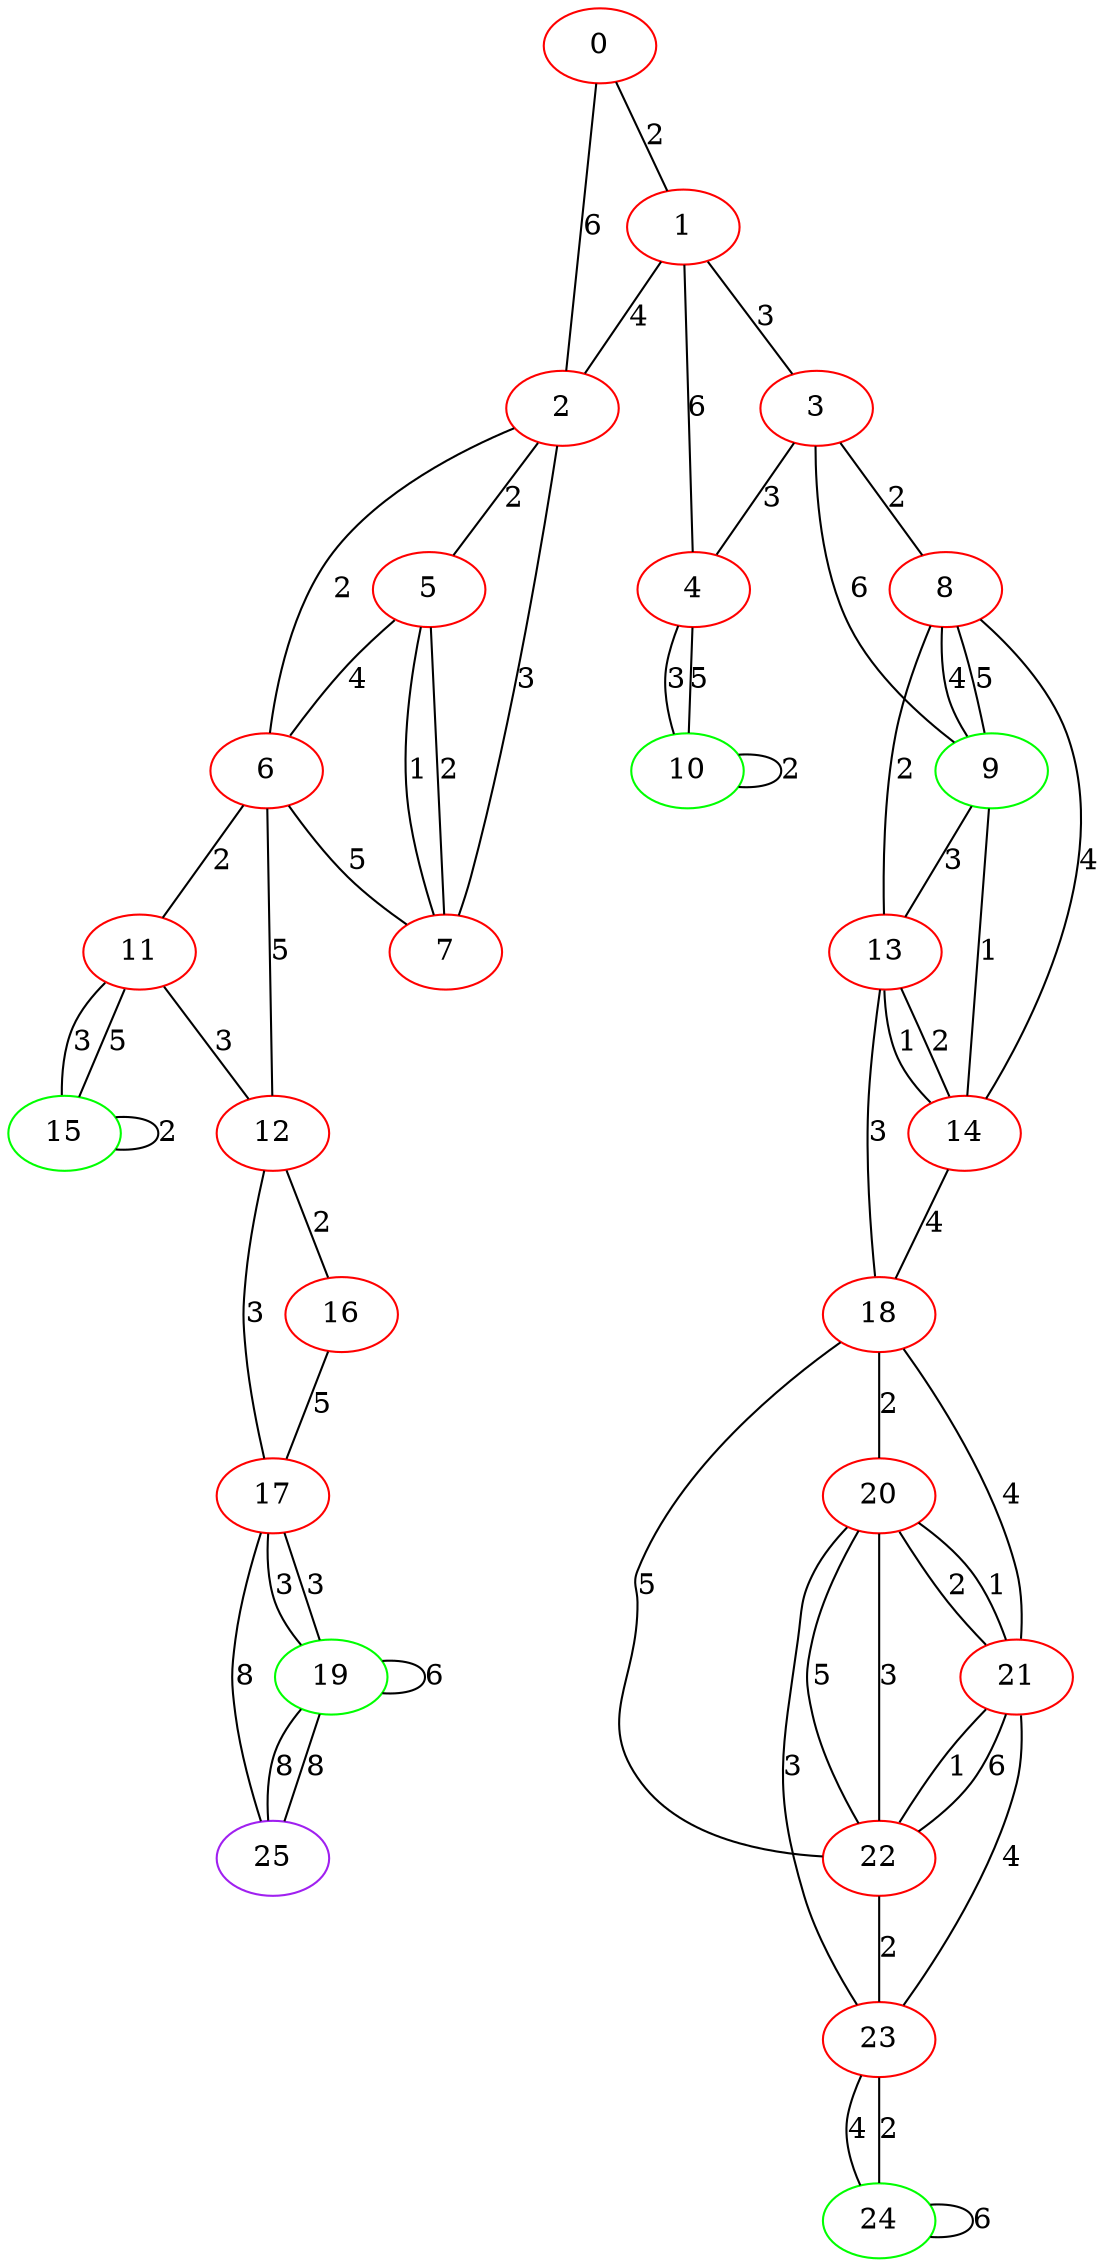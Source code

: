 graph "" {
0 [color=red, weight=1];
1 [color=red, weight=1];
2 [color=red, weight=1];
3 [color=red, weight=1];
4 [color=red, weight=1];
5 [color=red, weight=1];
6 [color=red, weight=1];
7 [color=red, weight=1];
8 [color=red, weight=1];
9 [color=green, weight=2];
10 [color=green, weight=2];
11 [color=red, weight=1];
12 [color=red, weight=1];
13 [color=red, weight=1];
14 [color=red, weight=1];
15 [color=green, weight=2];
16 [color=red, weight=1];
17 [color=red, weight=1];
18 [color=red, weight=1];
19 [color=green, weight=2];
20 [color=red, weight=1];
21 [color=red, weight=1];
22 [color=red, weight=1];
23 [color=red, weight=1];
24 [color=green, weight=2];
25 [color=purple, weight=4];
0 -- 1  [key=0, label=2];
0 -- 2  [key=0, label=6];
1 -- 2  [key=0, label=4];
1 -- 3  [key=0, label=3];
1 -- 4  [key=0, label=6];
2 -- 5  [key=0, label=2];
2 -- 6  [key=0, label=2];
2 -- 7  [key=0, label=3];
3 -- 8  [key=0, label=2];
3 -- 4  [key=0, label=3];
3 -- 9  [key=0, label=6];
4 -- 10  [key=0, label=3];
4 -- 10  [key=1, label=5];
5 -- 6  [key=0, label=4];
5 -- 7  [key=0, label=2];
5 -- 7  [key=1, label=1];
6 -- 11  [key=0, label=2];
6 -- 12  [key=0, label=5];
6 -- 7  [key=0, label=5];
8 -- 9  [key=0, label=4];
8 -- 9  [key=1, label=5];
8 -- 13  [key=0, label=2];
8 -- 14  [key=0, label=4];
9 -- 13  [key=0, label=3];
9 -- 14  [key=0, label=1];
10 -- 10  [key=0, label=2];
11 -- 12  [key=0, label=3];
11 -- 15  [key=0, label=3];
11 -- 15  [key=1, label=5];
12 -- 16  [key=0, label=2];
12 -- 17  [key=0, label=3];
13 -- 18  [key=0, label=3];
13 -- 14  [key=0, label=1];
13 -- 14  [key=1, label=2];
14 -- 18  [key=0, label=4];
15 -- 15  [key=0, label=2];
16 -- 17  [key=0, label=5];
17 -- 25  [key=0, label=8];
17 -- 19  [key=0, label=3];
17 -- 19  [key=1, label=3];
18 -- 22  [key=0, label=5];
18 -- 20  [key=0, label=2];
18 -- 21  [key=0, label=4];
19 -- 19  [key=0, label=6];
19 -- 25  [key=0, label=8];
19 -- 25  [key=1, label=8];
20 -- 21  [key=0, label=1];
20 -- 21  [key=1, label=2];
20 -- 22  [key=0, label=5];
20 -- 22  [key=1, label=3];
20 -- 23  [key=0, label=3];
21 -- 22  [key=0, label=6];
21 -- 22  [key=1, label=1];
21 -- 23  [key=0, label=4];
22 -- 23  [key=0, label=2];
23 -- 24  [key=0, label=4];
23 -- 24  [key=1, label=2];
24 -- 24  [key=0, label=6];
}

